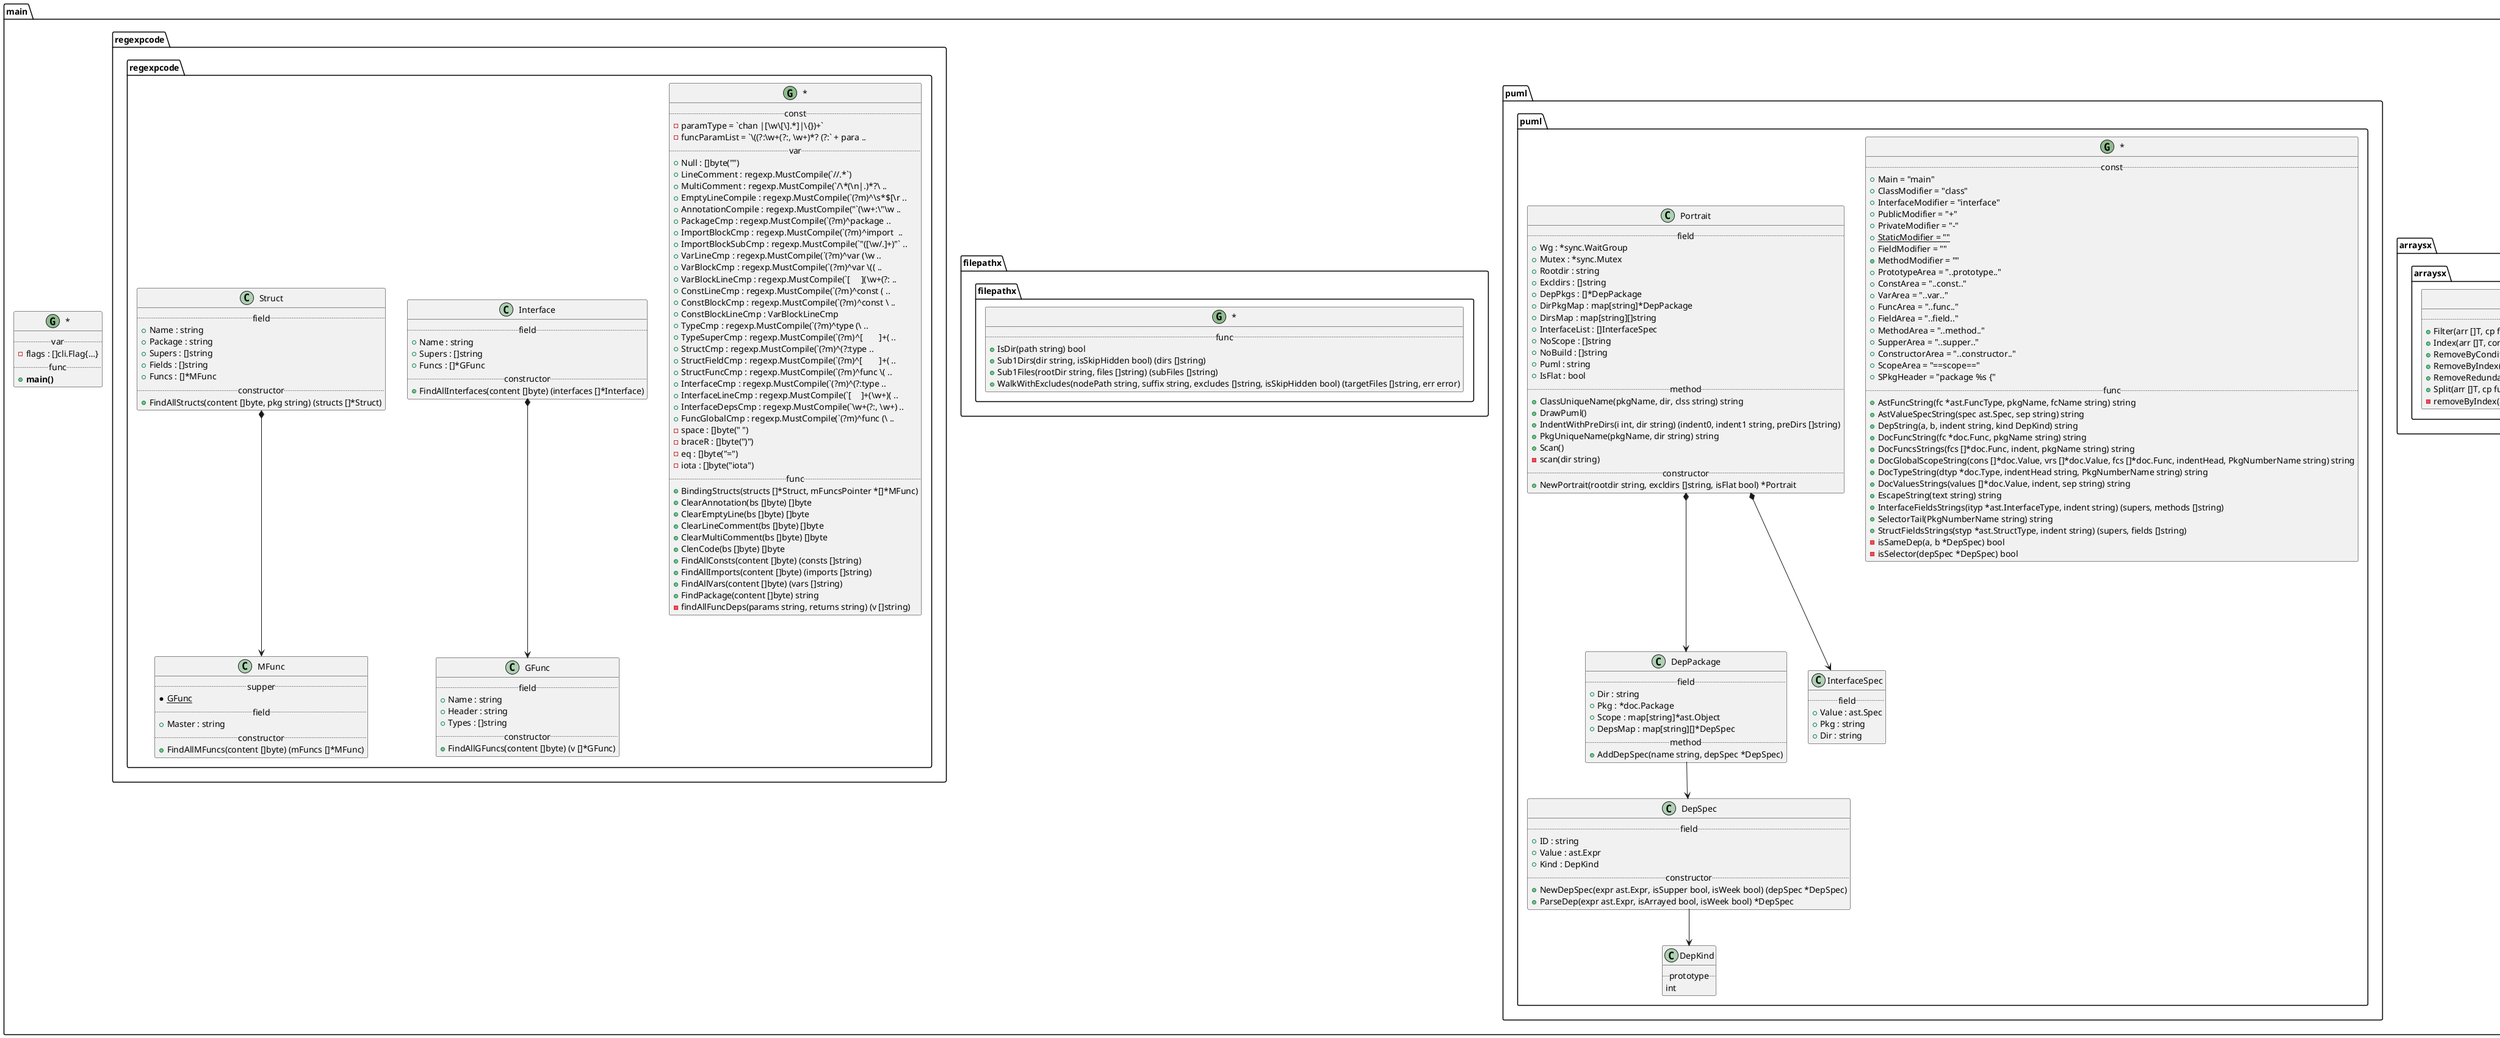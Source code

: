 @startuml

package main {
	package arraysx {
		class arraysx.* << (G,DarkSeaGreen) >> {
			..func..
			{method} + Filter(arr []T, cp func(T) bool) (t []T)
			{method} + Index(arr []T, condition func(T) bool) int
			{method} + RemoveByCondition(arr []T, condition func(T) bool) (res []T)
			{method} + RemoveByIndex(arr []T, i int) (res []T)
			{method} + RemoveRedundant(arr []T, isEqual func(T, T) bool) (res []T)
			{method} + Split(arr []T, cp func(T) bool) (t, f []T)
			{method} - removeByIndex(arr []T, i int) (res []T)
		}
	}
	package puml {
		class puml.* << (G,DarkSeaGreen) >> {
			..const..
			{field} + Main = "main"
			{field} + ClassModifier = "class"
			{field} + InterfaceModifier = "interface"
			{field} + PublicModifier = "+"
			{field} + PrivateModifier = "-"
			{field} + StaticModifier = "{static}"
			{field} + FieldModifier = "{field}"
			{field} + MethodModifier = "{method}"
			{field} + PrototypeArea = "..prototype.."
			{field} + ConstArea = "..const.."
			{field} + VarArea = "..var.."
			{field} + FuncArea = "..func.."
			{field} + FieldArea = "..field.."
			{field} + MethodArea = "..method.."
			{field} + SupperArea = "..supper.."
			{field} + ConstructorArea = "..constructor.."
			{field} + ScopeArea = "==scope=="
			{field} + SPkgHeader = "package %s {"
			..func..
			{method} + AstFuncString(fc *ast.FuncType, pkgName, fcName string) string
			{method} + AstValueSpecString(spec ast.Spec, sep string) string
			{method} + DepString(a, b, indent string, kind DepKind) string
			{method} + DocFuncString(fc *doc.Func, pkgName string) string
			{method} + DocFuncsStrings(fcs []*doc.Func, indent, pkgName string) string
			{method} + DocGlobalScopeString(cons []*doc.Value, vrs []*doc.Value, fcs []*doc.Func, indentHead, PkgNumberName string) string
			{method} + DocTypeString(dtyp *doc.Type, indentHead string, PkgNumberName string) string
			{method} + DocValuesStrings(values []*doc.Value, indent, sep string) string
			{method} + EscapeString(text string) string
			{method} + InterfaceFieldsStrings(ityp *ast.InterfaceType, indent string) (supers, methods []string)
			{method} + SelectorTail(PkgNumberName string) string
			{method} + StructFieldsStrings(styp *ast.StructType, indent string) (supers, fields []string)
			{method} - isSameDep(a, b *DepSpec) bool
			{method} - isSelector(depSpec *DepSpec) bool
		}
		class puml.DepKind {
			..prototype..
			int
		}
		puml.DepPackage --> puml.DepSpec
		class puml.DepPackage {
			..field..
			{field} + Dir : string
			{field} + Pkg : *doc.Package
			{field} + Scope : map[string]*ast.Object
			{field} + DepsMap : map[string][]*DepSpec
			..method..
			{method} + AddDepSpec(name string, depSpec *DepSpec)
		}
		puml.DepSpec --> puml.DepKind
		class puml.DepSpec {
			..field..
			{field} + ID : string
			{field} + Value : ast.Expr
			{field} + Kind : DepKind
			..constructor..
			{method} + NewDepSpec(expr ast.Expr, isSupper bool, isWeek bool) (depSpec *DepSpec)
			{method} + ParseDep(expr ast.Expr, isArrayed bool, isWeek bool) *DepSpec
		}
		class puml.InterfaceSpec {
			..field..
			{field} + Value : ast.Spec
			{field} + Pkg : string
			{field} + Dir : string
		}
		puml.Portrait *--> puml.DepPackage
		puml.Portrait *--> puml.InterfaceSpec
		class puml.Portrait {
			..field..
			{field} + Wg : *sync.WaitGroup
			{field} + Mutex : *sync.Mutex
			{field} + Rootdir : string
			{field} + Excldirs : []string
			{field} + DepPkgs : []*DepPackage
			{field} + DirPkgMap : map[string]*DepPackage
			{field} + DirsMap : map[string][]string
			{field} + InterfaceList : []InterfaceSpec
			{field} + NoScope : []string
			{field} + NoBuild : []string
			{field} + Puml : string
			{field} + IsFlat : bool
			..method..
			{method} + ClassUniqueName(pkgName, dir, clss string) string
			{method} + DrawPuml()
			{method} + IndentWithPreDirs(i int, dir string) (indent0, indent1 string, preDirs []string)
			{method} + PkgUniqueName(pkgName, dir string) string
			{method} + Scan()
			{method} - scan(dir string)
			..constructor..
			{method} + NewPortrait(rootdir string, excldirs []string, isFlat bool) *Portrait
		}
	}
	package filepathx {
		class filepathx.* << (G,DarkSeaGreen) >> {
			..func..
			{method} + IsDir(path string) bool
			{method} + Sub1Dirs(dir string, isSkipHidden bool) (dirs []string)
			{method} + Sub1Files(rootDir string, files []string) (subFiles []string)
			{method} + WalkWithExcludes(nodePath string, suffix string, excludes []string, isSkipHidden bool) (targetFiles []string, err error)
		}
	}
	package regexpcode {
		class regexpcode.* << (G,DarkSeaGreen) >> {
			..const..
			{field} - paramType = `chan |[\w\[\].*]|\{})+`
			{field} - funcParamList = `\((?:\w+(?:, \w+)*? (?:` + para ..
			..var..
			{field} + Null : []byte("")
			{field} + LineComment : regexp.MustCompile(`//.*`)
			{field} + MultiComment : regexp.MustCompile(`/\*(\\n|.)*?\ ..
			{field} + EmptyLineCompile : regexp.MustCompile(`(?m)^\s*$[\\r ..
			{field} + AnnotationCompile : regexp.MustCompile("`(\\w+:\"\\w ..
			{field} + PackageCmp : regexp.MustCompile(`(?m)^package ..
			{field} + ImportBlockCmp : regexp.MustCompile(`(?m)^import  ..
			{field} + ImportBlockSubCmp : regexp.MustCompile(`"([\w/.]+)"` ..
			{field} + VarLineCmp : regexp.MustCompile(`(?m)^var (\w ..
			{field} + VarBlockCmp : regexp.MustCompile(`(?m)^var \(( ..
			{field} + VarBlockLineCmp : regexp.MustCompile(`[\\t ](\w+(?: ..
			{field} + ConstLineCmp : regexp.MustCompile(`(?m)^const ( ..
			{field} + ConstBlockCmp : regexp.MustCompile(`(?m)^const \ ..
			{field} + ConstBlockLineCmp : VarBlockLineCmp
			{field} + TypeCmp : regexp.MustCompile(`(?m)^type (\ ..
			{field} + TypeSuperCmp : regexp.MustCompile(`(?m)^[\\t ]+( ..
			{field} + StructCmp : regexp.MustCompile(`(?m)^(?:type ..
			{field} + StructFieldCmp : regexp.MustCompile(`(?m)^[\\t ]+( ..
			{field} + StructFuncCmp : regexp.MustCompile(`(?m)^func \( ..
			{field} + InterfaceCmp : regexp.MustCompile(`(?m)^(?:type ..
			{field} + InterfaceLineCmp : regexp.MustCompile(`[\\t ]+(\w+)( ..
			{field} + InterfaceDepsCmp : regexp.MustCompile(`\w+(?:, \w+) ..
			{field} + FuncGlobalCmp : regexp.MustCompile(`(?m)^func (\ ..
			{field} - space : []byte(" ")
			{field} - braceR : []byte(")")
			{field} - eq : []byte("=")
			{field} - iota : []byte("iota")
			..func..
			{method} + BindingStructs(structs []*Struct, mFuncsPointer *[]*MFunc)
			{method} + ClearAnnotation(bs []byte) []byte
			{method} + ClearEmptyLine(bs []byte) []byte
			{method} + ClearLineComment(bs []byte) []byte
			{method} + ClearMultiComment(bs []byte) []byte
			{method} + ClenCode(bs []byte) []byte
			{method} + FindAllConsts(content []byte) (consts []string)
			{method} + FindAllImports(content []byte) (imports []string)
			{method} + FindAllVars(content []byte) (vars []string)
			{method} + FindPackage(content []byte) string
			{method} - findAllFuncDeps(params string, returns string) (v []string)
		}
		class regexpcode.GFunc {
			..field..
			{field} + Name : string
			{field} + Header : string
			{field} + Types : []string
			..constructor..
			{method} + FindAllGFuncs(content []byte) (v []*GFunc)
		}
		regexpcode.Interface *--> regexpcode.GFunc
		class regexpcode.Interface {
			..field..
			{field} + Name : string
			{field} + Supers : []string
			{field} + Funcs : []*GFunc
			..constructor..
			{method} + FindAllInterfaces(content []byte) (interfaces []*Interface)
		}
		class regexpcode.MFunc {
			..supper..
			{static} *GFunc
			..field..
			{field} + Master : string
			..constructor..
			{method} + FindAllMFuncs(content []byte) (mFuncs []*MFunc)
		}
		regexpcode.Struct *--> regexpcode.MFunc
		class regexpcode.Struct {
			..field..
			{field} + Name : string
			{field} + Package : string
			{field} + Supers : []string
			{field} + Fields : []string
			{field} + Funcs : []*MFunc
			..constructor..
			{method} + FindAllStructs(content []byte, pkg string) (structs []*Struct)
		}
	}
	class main.* << (G,DarkSeaGreen) >> {
		..var..
		{field} - flags : []cli.Flag{…}
		..func..
		{method} + **main()**
	}
}

@enduml